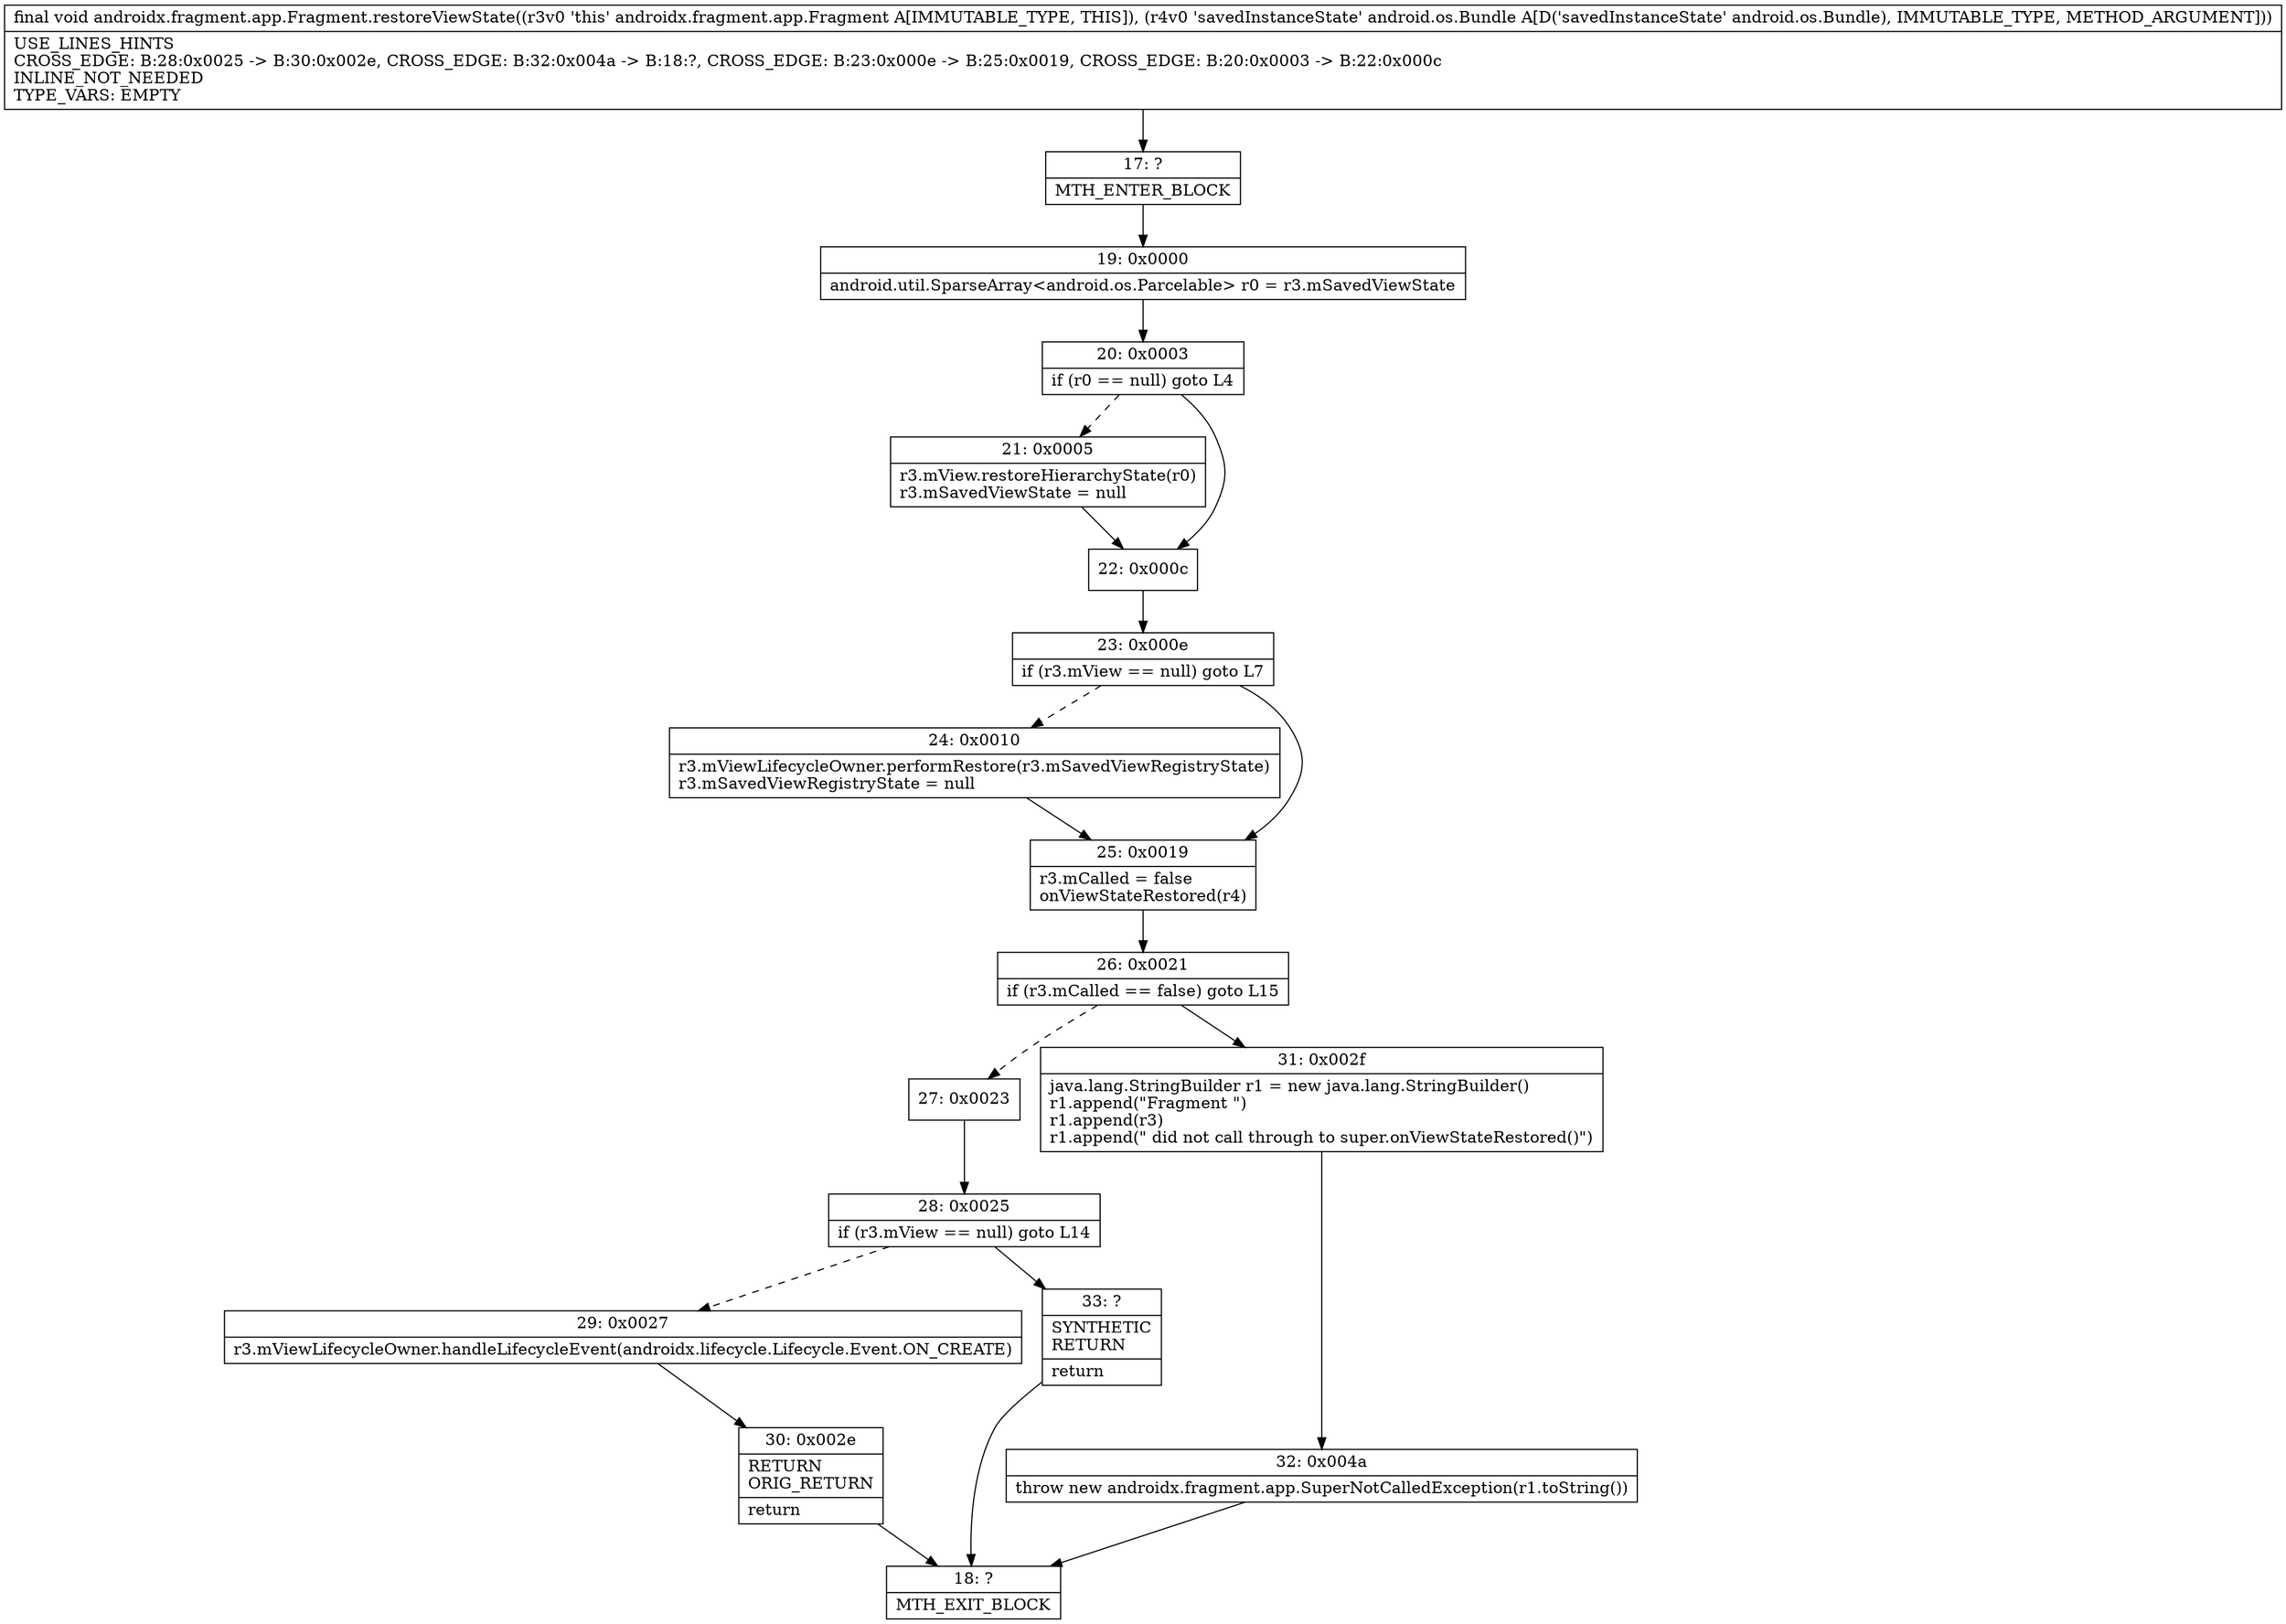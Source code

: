 digraph "CFG forandroidx.fragment.app.Fragment.restoreViewState(Landroid\/os\/Bundle;)V" {
Node_17 [shape=record,label="{17\:\ ?|MTH_ENTER_BLOCK\l}"];
Node_19 [shape=record,label="{19\:\ 0x0000|android.util.SparseArray\<android.os.Parcelable\> r0 = r3.mSavedViewState\l}"];
Node_20 [shape=record,label="{20\:\ 0x0003|if (r0 == null) goto L4\l}"];
Node_21 [shape=record,label="{21\:\ 0x0005|r3.mView.restoreHierarchyState(r0)\lr3.mSavedViewState = null\l}"];
Node_22 [shape=record,label="{22\:\ 0x000c}"];
Node_23 [shape=record,label="{23\:\ 0x000e|if (r3.mView == null) goto L7\l}"];
Node_24 [shape=record,label="{24\:\ 0x0010|r3.mViewLifecycleOwner.performRestore(r3.mSavedViewRegistryState)\lr3.mSavedViewRegistryState = null\l}"];
Node_25 [shape=record,label="{25\:\ 0x0019|r3.mCalled = false\lonViewStateRestored(r4)\l}"];
Node_26 [shape=record,label="{26\:\ 0x0021|if (r3.mCalled == false) goto L15\l}"];
Node_27 [shape=record,label="{27\:\ 0x0023}"];
Node_28 [shape=record,label="{28\:\ 0x0025|if (r3.mView == null) goto L14\l}"];
Node_29 [shape=record,label="{29\:\ 0x0027|r3.mViewLifecycleOwner.handleLifecycleEvent(androidx.lifecycle.Lifecycle.Event.ON_CREATE)\l}"];
Node_30 [shape=record,label="{30\:\ 0x002e|RETURN\lORIG_RETURN\l|return\l}"];
Node_18 [shape=record,label="{18\:\ ?|MTH_EXIT_BLOCK\l}"];
Node_33 [shape=record,label="{33\:\ ?|SYNTHETIC\lRETURN\l|return\l}"];
Node_31 [shape=record,label="{31\:\ 0x002f|java.lang.StringBuilder r1 = new java.lang.StringBuilder()\lr1.append(\"Fragment \")\lr1.append(r3)\lr1.append(\" did not call through to super.onViewStateRestored()\")\l}"];
Node_32 [shape=record,label="{32\:\ 0x004a|throw new androidx.fragment.app.SuperNotCalledException(r1.toString())\l}"];
MethodNode[shape=record,label="{final void androidx.fragment.app.Fragment.restoreViewState((r3v0 'this' androidx.fragment.app.Fragment A[IMMUTABLE_TYPE, THIS]), (r4v0 'savedInstanceState' android.os.Bundle A[D('savedInstanceState' android.os.Bundle), IMMUTABLE_TYPE, METHOD_ARGUMENT]))  | USE_LINES_HINTS\lCROSS_EDGE: B:28:0x0025 \-\> B:30:0x002e, CROSS_EDGE: B:32:0x004a \-\> B:18:?, CROSS_EDGE: B:23:0x000e \-\> B:25:0x0019, CROSS_EDGE: B:20:0x0003 \-\> B:22:0x000c\lINLINE_NOT_NEEDED\lTYPE_VARS: EMPTY\l}"];
MethodNode -> Node_17;Node_17 -> Node_19;
Node_19 -> Node_20;
Node_20 -> Node_21[style=dashed];
Node_20 -> Node_22;
Node_21 -> Node_22;
Node_22 -> Node_23;
Node_23 -> Node_24[style=dashed];
Node_23 -> Node_25;
Node_24 -> Node_25;
Node_25 -> Node_26;
Node_26 -> Node_27[style=dashed];
Node_26 -> Node_31;
Node_27 -> Node_28;
Node_28 -> Node_29[style=dashed];
Node_28 -> Node_33;
Node_29 -> Node_30;
Node_30 -> Node_18;
Node_33 -> Node_18;
Node_31 -> Node_32;
Node_32 -> Node_18;
}

